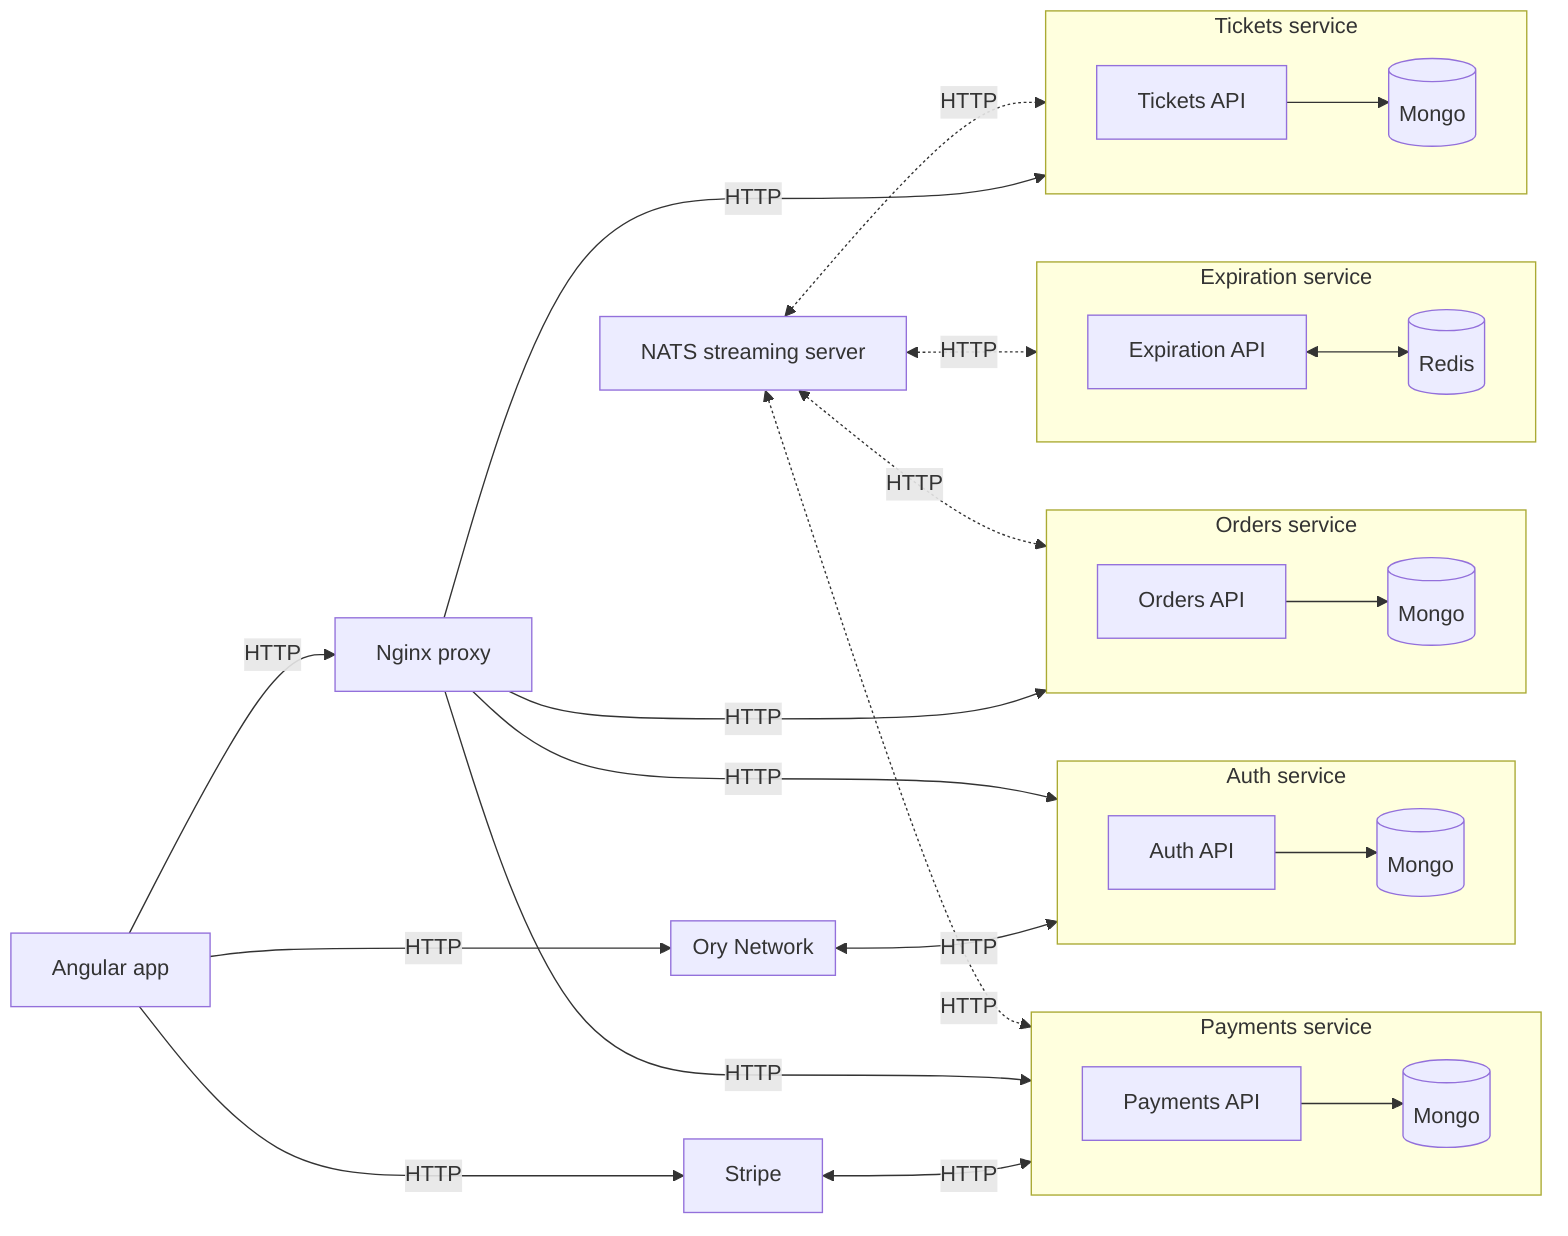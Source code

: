 flowchart LR
%% defining styles
    classDef app fill:#f7e081,stroke:#333,stroke-width:1px

%% defining entities
    FE[Angular app]
    LB[Nginx proxy]
    A[Auth API]
    A-M[(Mongo)]
    T[Tickets API]
    T-M[(Mongo)]
    O[Orders API]
    O-M[(Mongo)]
    P[Payments API]
    P-M[(Mongo)]
    St[Stripe]
    E[Expiration API]
    E-R[(Redis)]
    NATS[NATS streaming server]

%% assigning styles to entities
    %%AS,OS,ES,TS,PS:::service
    %%class A,T,O,E,P,FE app;

%% flow
    FE -->|HTTP| LB
    FE -->|HTTP| St <-->|HTTP| PS
    FE -->|HTTP| ORY <-->|HTTP| AS
    LB --->|HTTP| AS & TS & OS & PS
    NATS <-.->|HTTP| TS & OS & ES & PS
    subgraph AS [Auth service]
    direction LR
    A --> A-M
    end
    subgraph ORY [Ory Network]
    end
		subgraph TS [Tickets service]
    direction LR
    T --> T-M
    end
		subgraph OS [Orders service]
    direction LR
    O --> O-M
    end
		subgraph ES [Expiration service]
    direction LR
    E <--> E-R
    end
		subgraph PS [Payments service]
		direction LR
    P --> P-M
    end